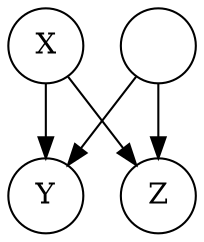 digraph G {
node [shape=circle, width=0.5, ];
X -> Y;
X -> Z;

W -> Y;
W -> Z;

"X" [label="X" fillcolor="#ffffff", style=filled];
"Y" [label="Y" fillcolor="#ffffff", style=filled];
"Z" [label="Z" fillcolor="#ffffff", style=filled];
"W" [label="" fillcolor="#ffffff", style=filled];
}
